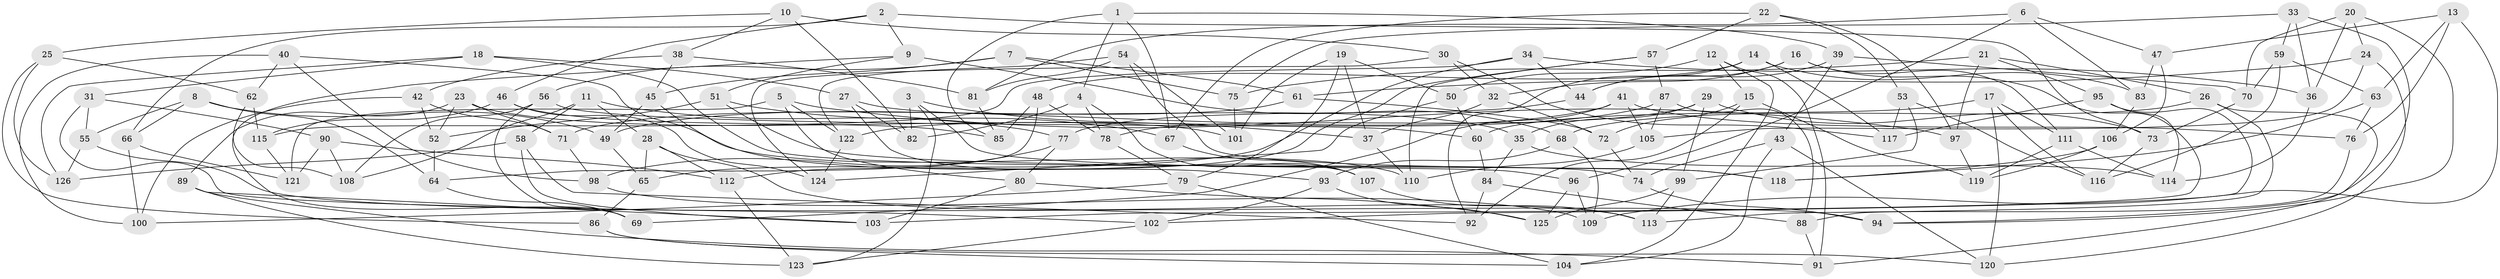 // Generated by graph-tools (version 1.1) at 2025/58/03/09/25 04:58:50]
// undirected, 126 vertices, 252 edges
graph export_dot {
graph [start="1"]
  node [color=gray90,style=filled];
  1;
  2;
  3;
  4;
  5;
  6;
  7;
  8;
  9;
  10;
  11;
  12;
  13;
  14;
  15;
  16;
  17;
  18;
  19;
  20;
  21;
  22;
  23;
  24;
  25;
  26;
  27;
  28;
  29;
  30;
  31;
  32;
  33;
  34;
  35;
  36;
  37;
  38;
  39;
  40;
  41;
  42;
  43;
  44;
  45;
  46;
  47;
  48;
  49;
  50;
  51;
  52;
  53;
  54;
  55;
  56;
  57;
  58;
  59;
  60;
  61;
  62;
  63;
  64;
  65;
  66;
  67;
  68;
  69;
  70;
  71;
  72;
  73;
  74;
  75;
  76;
  77;
  78;
  79;
  80;
  81;
  82;
  83;
  84;
  85;
  86;
  87;
  88;
  89;
  90;
  91;
  92;
  93;
  94;
  95;
  96;
  97;
  98;
  99;
  100;
  101;
  102;
  103;
  104;
  105;
  106;
  107;
  108;
  109;
  110;
  111;
  112;
  113;
  114;
  115;
  116;
  117;
  118;
  119;
  120;
  121;
  122;
  123;
  124;
  125;
  126;
  1 -- 39;
  1 -- 67;
  1 -- 4;
  1 -- 85;
  2 -- 46;
  2 -- 9;
  2 -- 73;
  2 -- 66;
  3 -- 123;
  3 -- 82;
  3 -- 37;
  3 -- 96;
  4 -- 78;
  4 -- 107;
  4 -- 82;
  5 -- 80;
  5 -- 122;
  5 -- 97;
  5 -- 121;
  6 -- 47;
  6 -- 83;
  6 -- 81;
  6 -- 96;
  7 -- 45;
  7 -- 61;
  7 -- 75;
  7 -- 56;
  8 -- 64;
  8 -- 49;
  8 -- 55;
  8 -- 66;
  9 -- 68;
  9 -- 69;
  9 -- 51;
  10 -- 82;
  10 -- 25;
  10 -- 30;
  10 -- 38;
  11 -- 58;
  11 -- 77;
  11 -- 28;
  11 -- 108;
  12 -- 91;
  12 -- 15;
  12 -- 50;
  12 -- 104;
  13 -- 63;
  13 -- 47;
  13 -- 109;
  13 -- 76;
  14 -- 83;
  14 -- 117;
  14 -- 92;
  14 -- 48;
  15 -- 72;
  15 -- 92;
  15 -- 119;
  16 -- 111;
  16 -- 44;
  16 -- 103;
  16 -- 32;
  17 -- 60;
  17 -- 111;
  17 -- 120;
  17 -- 116;
  18 -- 31;
  18 -- 126;
  18 -- 74;
  18 -- 27;
  19 -- 79;
  19 -- 37;
  19 -- 101;
  19 -- 50;
  20 -- 70;
  20 -- 36;
  20 -- 24;
  20 -- 94;
  21 -- 95;
  21 -- 97;
  21 -- 75;
  21 -- 26;
  22 -- 97;
  22 -- 57;
  22 -- 53;
  22 -- 67;
  23 -- 89;
  23 -- 52;
  23 -- 71;
  23 -- 101;
  24 -- 105;
  24 -- 61;
  24 -- 120;
  25 -- 62;
  25 -- 86;
  25 -- 126;
  26 -- 68;
  26 -- 91;
  26 -- 113;
  27 -- 82;
  27 -- 107;
  27 -- 35;
  28 -- 113;
  28 -- 112;
  28 -- 65;
  29 -- 78;
  29 -- 35;
  29 -- 73;
  29 -- 99;
  30 -- 117;
  30 -- 124;
  30 -- 32;
  31 -- 90;
  31 -- 55;
  31 -- 102;
  32 -- 37;
  32 -- 72;
  33 -- 36;
  33 -- 94;
  33 -- 75;
  33 -- 59;
  34 -- 36;
  34 -- 44;
  34 -- 65;
  34 -- 115;
  35 -- 84;
  35 -- 114;
  36 -- 114;
  37 -- 110;
  38 -- 45;
  38 -- 81;
  38 -- 42;
  39 -- 44;
  39 -- 70;
  39 -- 43;
  40 -- 62;
  40 -- 110;
  40 -- 100;
  40 -- 98;
  41 -- 105;
  41 -- 49;
  41 -- 76;
  41 -- 69;
  42 -- 52;
  42 -- 71;
  42 -- 100;
  43 -- 120;
  43 -- 104;
  43 -- 74;
  44 -- 77;
  45 -- 49;
  45 -- 93;
  46 -- 85;
  46 -- 115;
  46 -- 124;
  47 -- 106;
  47 -- 83;
  48 -- 78;
  48 -- 85;
  48 -- 64;
  49 -- 65;
  50 -- 124;
  50 -- 60;
  51 -- 118;
  51 -- 67;
  51 -- 52;
  52 -- 64;
  53 -- 99;
  53 -- 117;
  53 -- 116;
  54 -- 101;
  54 -- 118;
  54 -- 81;
  54 -- 122;
  55 -- 94;
  55 -- 126;
  56 -- 60;
  56 -- 69;
  56 -- 108;
  57 -- 87;
  57 -- 112;
  57 -- 110;
  58 -- 103;
  58 -- 92;
  58 -- 126;
  59 -- 70;
  59 -- 116;
  59 -- 63;
  60 -- 84;
  61 -- 71;
  61 -- 72;
  62 -- 115;
  62 -- 108;
  63 -- 76;
  63 -- 118;
  64 -- 69;
  65 -- 86;
  66 -- 100;
  66 -- 121;
  67 -- 107;
  68 -- 109;
  68 -- 93;
  70 -- 73;
  71 -- 98;
  72 -- 74;
  73 -- 116;
  74 -- 94;
  75 -- 101;
  76 -- 88;
  77 -- 98;
  77 -- 80;
  78 -- 79;
  79 -- 104;
  79 -- 100;
  80 -- 125;
  80 -- 103;
  81 -- 85;
  83 -- 106;
  84 -- 88;
  84 -- 92;
  86 -- 104;
  86 -- 120;
  87 -- 88;
  87 -- 122;
  87 -- 105;
  88 -- 91;
  89 -- 91;
  89 -- 123;
  89 -- 103;
  90 -- 121;
  90 -- 108;
  90 -- 112;
  93 -- 125;
  93 -- 102;
  95 -- 114;
  95 -- 117;
  95 -- 102;
  96 -- 125;
  96 -- 109;
  97 -- 119;
  98 -- 109;
  99 -- 113;
  99 -- 125;
  102 -- 123;
  105 -- 110;
  106 -- 118;
  106 -- 119;
  107 -- 113;
  111 -- 114;
  111 -- 119;
  112 -- 123;
  115 -- 121;
  122 -- 124;
}
